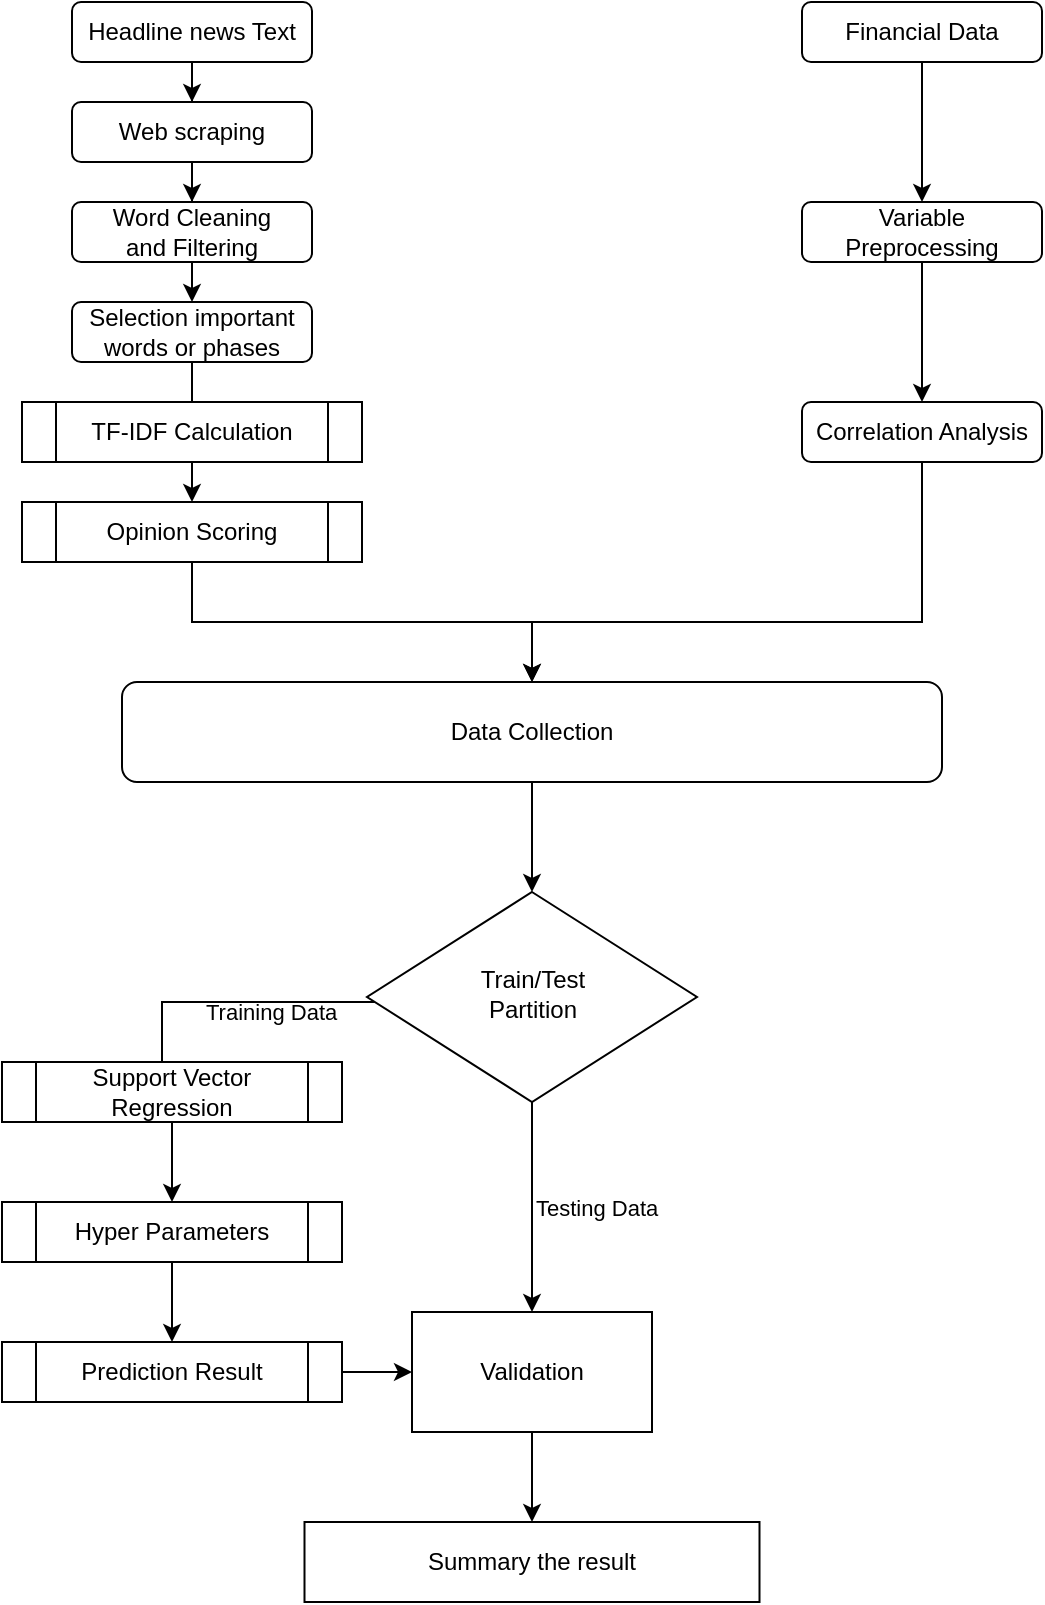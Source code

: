 <mxfile version="13.5.0" type="github">
  <diagram id="C5RBs43oDa-KdzZeNtuy" name="Page-1">
    <mxGraphModel dx="1113" dy="721" grid="1" gridSize="10" guides="1" tooltips="1" connect="1" arrows="1" fold="1" page="1" pageScale="1" pageWidth="827" pageHeight="1169" math="0" shadow="0">
      <root>
        <mxCell id="WIyWlLk6GJQsqaUBKTNV-0" />
        <mxCell id="WIyWlLk6GJQsqaUBKTNV-1" parent="WIyWlLk6GJQsqaUBKTNV-0" />
        <mxCell id="ynJpLnisetD2wEdVZjfM-9" style="edgeStyle=orthogonalEdgeStyle;rounded=0;orthogonalLoop=1;jettySize=auto;html=1;entryX=0.5;entryY=0;entryDx=0;entryDy=0;" edge="1" parent="WIyWlLk6GJQsqaUBKTNV-1" source="WIyWlLk6GJQsqaUBKTNV-3" target="ynJpLnisetD2wEdVZjfM-1">
          <mxGeometry relative="1" as="geometry" />
        </mxCell>
        <mxCell id="WIyWlLk6GJQsqaUBKTNV-3" value="Headline news Text" style="rounded=1;whiteSpace=wrap;html=1;fontSize=12;glass=0;strokeWidth=1;shadow=0;" parent="WIyWlLk6GJQsqaUBKTNV-1" vertex="1">
          <mxGeometry x="155" y="10" width="120" height="30" as="geometry" />
        </mxCell>
        <mxCell id="WIyWlLk6GJQsqaUBKTNV-8" value="Training Data" style="rounded=0;html=1;jettySize=auto;orthogonalLoop=1;fontSize=11;endArrow=block;endFill=0;endSize=8;strokeWidth=1;shadow=0;labelBackgroundColor=none;edgeStyle=orthogonalEdgeStyle;align=left;" parent="WIyWlLk6GJQsqaUBKTNV-1" source="WIyWlLk6GJQsqaUBKTNV-10" edge="1">
          <mxGeometry x="0.333" y="20" relative="1" as="geometry">
            <mxPoint as="offset" />
            <mxPoint x="200" y="570" as="targetPoint" />
            <Array as="points">
              <mxPoint x="200" y="510" />
            </Array>
          </mxGeometry>
        </mxCell>
        <mxCell id="ynJpLnisetD2wEdVZjfM-30" value="Testing Data" style="edgeStyle=orthogonalEdgeStyle;rounded=0;orthogonalLoop=1;jettySize=auto;html=1;align=left;" edge="1" parent="WIyWlLk6GJQsqaUBKTNV-1" source="WIyWlLk6GJQsqaUBKTNV-10" target="ynJpLnisetD2wEdVZjfM-35">
          <mxGeometry relative="1" as="geometry">
            <mxPoint x="385" y="650" as="targetPoint" />
            <Array as="points" />
          </mxGeometry>
        </mxCell>
        <mxCell id="WIyWlLk6GJQsqaUBKTNV-10" value="Train/Test&lt;br&gt;Partition" style="rhombus;whiteSpace=wrap;html=1;shadow=0;fontFamily=Helvetica;fontSize=12;align=center;strokeWidth=1;spacing=6;spacingTop=-4;" parent="WIyWlLk6GJQsqaUBKTNV-1" vertex="1">
          <mxGeometry x="302.5" y="455" width="165" height="105" as="geometry" />
        </mxCell>
        <mxCell id="ynJpLnisetD2wEdVZjfM-12" style="edgeStyle=orthogonalEdgeStyle;rounded=0;orthogonalLoop=1;jettySize=auto;html=1;" edge="1" parent="WIyWlLk6GJQsqaUBKTNV-1" source="ynJpLnisetD2wEdVZjfM-1" target="ynJpLnisetD2wEdVZjfM-3">
          <mxGeometry relative="1" as="geometry" />
        </mxCell>
        <mxCell id="ynJpLnisetD2wEdVZjfM-1" value="Web scraping" style="rounded=1;whiteSpace=wrap;html=1;" vertex="1" parent="WIyWlLk6GJQsqaUBKTNV-1">
          <mxGeometry x="155" y="60" width="120" height="30" as="geometry" />
        </mxCell>
        <mxCell id="ynJpLnisetD2wEdVZjfM-11" style="edgeStyle=orthogonalEdgeStyle;rounded=0;orthogonalLoop=1;jettySize=auto;html=1;exitX=0.5;exitY=1;exitDx=0;exitDy=0;entryX=0.5;entryY=0;entryDx=0;entryDy=0;" edge="1" parent="WIyWlLk6GJQsqaUBKTNV-1" source="ynJpLnisetD2wEdVZjfM-3" target="ynJpLnisetD2wEdVZjfM-10">
          <mxGeometry relative="1" as="geometry" />
        </mxCell>
        <mxCell id="ynJpLnisetD2wEdVZjfM-3" value="Word Cleaning&lt;br&gt;and Filtering" style="rounded=1;whiteSpace=wrap;html=1;" vertex="1" parent="WIyWlLk6GJQsqaUBKTNV-1">
          <mxGeometry x="155" y="110" width="120" height="30" as="geometry" />
        </mxCell>
        <mxCell id="ynJpLnisetD2wEdVZjfM-16" value="" style="edgeStyle=orthogonalEdgeStyle;rounded=0;orthogonalLoop=1;jettySize=auto;html=1;" edge="1" parent="WIyWlLk6GJQsqaUBKTNV-1" source="ynJpLnisetD2wEdVZjfM-10" target="ynJpLnisetD2wEdVZjfM-15">
          <mxGeometry relative="1" as="geometry" />
        </mxCell>
        <mxCell id="ynJpLnisetD2wEdVZjfM-10" value="Selection important words or phases" style="rounded=1;whiteSpace=wrap;html=1;" vertex="1" parent="WIyWlLk6GJQsqaUBKTNV-1">
          <mxGeometry x="155" y="160" width="120" height="30" as="geometry" />
        </mxCell>
        <mxCell id="ynJpLnisetD2wEdVZjfM-14" value="TF-IDF Calculation" style="shape=process;whiteSpace=wrap;html=1;backgroundOutline=1;" vertex="1" parent="WIyWlLk6GJQsqaUBKTNV-1">
          <mxGeometry x="130" y="210" width="170" height="30" as="geometry" />
        </mxCell>
        <mxCell id="ynJpLnisetD2wEdVZjfM-23" style="edgeStyle=orthogonalEdgeStyle;rounded=0;orthogonalLoop=1;jettySize=auto;html=1;exitX=0.5;exitY=1;exitDx=0;exitDy=0;" edge="1" parent="WIyWlLk6GJQsqaUBKTNV-1" source="ynJpLnisetD2wEdVZjfM-15" target="ynJpLnisetD2wEdVZjfM-17">
          <mxGeometry relative="1" as="geometry" />
        </mxCell>
        <mxCell id="ynJpLnisetD2wEdVZjfM-15" value="Opinion Scoring" style="shape=process;whiteSpace=wrap;html=1;backgroundOutline=1;" vertex="1" parent="WIyWlLk6GJQsqaUBKTNV-1">
          <mxGeometry x="130" y="260" width="170" height="30" as="geometry" />
        </mxCell>
        <mxCell id="ynJpLnisetD2wEdVZjfM-27" style="edgeStyle=orthogonalEdgeStyle;rounded=0;orthogonalLoop=1;jettySize=auto;html=1;entryX=0.5;entryY=0;entryDx=0;entryDy=0;" edge="1" parent="WIyWlLk6GJQsqaUBKTNV-1" source="ynJpLnisetD2wEdVZjfM-17" target="WIyWlLk6GJQsqaUBKTNV-10">
          <mxGeometry relative="1" as="geometry" />
        </mxCell>
        <mxCell id="ynJpLnisetD2wEdVZjfM-17" value="Data Collection" style="rounded=1;whiteSpace=wrap;html=1;" vertex="1" parent="WIyWlLk6GJQsqaUBKTNV-1">
          <mxGeometry x="180" y="350" width="410" height="50" as="geometry" />
        </mxCell>
        <mxCell id="ynJpLnisetD2wEdVZjfM-24" style="edgeStyle=orthogonalEdgeStyle;rounded=0;orthogonalLoop=1;jettySize=auto;html=1;" edge="1" parent="WIyWlLk6GJQsqaUBKTNV-1" source="ynJpLnisetD2wEdVZjfM-19" target="ynJpLnisetD2wEdVZjfM-21">
          <mxGeometry relative="1" as="geometry" />
        </mxCell>
        <mxCell id="ynJpLnisetD2wEdVZjfM-19" value="Financial Data" style="rounded=1;whiteSpace=wrap;html=1;fontSize=12;glass=0;strokeWidth=1;shadow=0;" vertex="1" parent="WIyWlLk6GJQsqaUBKTNV-1">
          <mxGeometry x="520" y="10" width="120" height="30" as="geometry" />
        </mxCell>
        <mxCell id="ynJpLnisetD2wEdVZjfM-25" style="edgeStyle=orthogonalEdgeStyle;rounded=0;orthogonalLoop=1;jettySize=auto;html=1;" edge="1" parent="WIyWlLk6GJQsqaUBKTNV-1" source="ynJpLnisetD2wEdVZjfM-21" target="ynJpLnisetD2wEdVZjfM-22">
          <mxGeometry relative="1" as="geometry" />
        </mxCell>
        <mxCell id="ynJpLnisetD2wEdVZjfM-21" value="Variable Preprocessing" style="rounded=1;whiteSpace=wrap;html=1;fontSize=12;glass=0;strokeWidth=1;shadow=0;" vertex="1" parent="WIyWlLk6GJQsqaUBKTNV-1">
          <mxGeometry x="520" y="110" width="120" height="30" as="geometry" />
        </mxCell>
        <mxCell id="ynJpLnisetD2wEdVZjfM-26" style="edgeStyle=orthogonalEdgeStyle;rounded=0;orthogonalLoop=1;jettySize=auto;html=1;entryX=0.5;entryY=0;entryDx=0;entryDy=0;" edge="1" parent="WIyWlLk6GJQsqaUBKTNV-1" source="ynJpLnisetD2wEdVZjfM-22" target="ynJpLnisetD2wEdVZjfM-17">
          <mxGeometry relative="1" as="geometry">
            <Array as="points">
              <mxPoint x="580" y="320" />
              <mxPoint x="385" y="320" />
            </Array>
          </mxGeometry>
        </mxCell>
        <mxCell id="ynJpLnisetD2wEdVZjfM-22" value="Correlation Analysis" style="rounded=1;whiteSpace=wrap;html=1;fontSize=12;glass=0;strokeWidth=1;shadow=0;" vertex="1" parent="WIyWlLk6GJQsqaUBKTNV-1">
          <mxGeometry x="520" y="210" width="120" height="30" as="geometry" />
        </mxCell>
        <mxCell id="ynJpLnisetD2wEdVZjfM-32" style="edgeStyle=orthogonalEdgeStyle;rounded=0;orthogonalLoop=1;jettySize=auto;html=1;" edge="1" parent="WIyWlLk6GJQsqaUBKTNV-1" source="ynJpLnisetD2wEdVZjfM-29" target="ynJpLnisetD2wEdVZjfM-31">
          <mxGeometry relative="1" as="geometry" />
        </mxCell>
        <mxCell id="ynJpLnisetD2wEdVZjfM-29" value="Support Vector Regression" style="shape=process;whiteSpace=wrap;html=1;backgroundOutline=1;" vertex="1" parent="WIyWlLk6GJQsqaUBKTNV-1">
          <mxGeometry x="120" y="540" width="170" height="30" as="geometry" />
        </mxCell>
        <mxCell id="ynJpLnisetD2wEdVZjfM-34" style="edgeStyle=orthogonalEdgeStyle;rounded=0;orthogonalLoop=1;jettySize=auto;html=1;entryX=0.5;entryY=0;entryDx=0;entryDy=0;" edge="1" parent="WIyWlLk6GJQsqaUBKTNV-1" source="ynJpLnisetD2wEdVZjfM-31" target="ynJpLnisetD2wEdVZjfM-33">
          <mxGeometry relative="1" as="geometry" />
        </mxCell>
        <mxCell id="ynJpLnisetD2wEdVZjfM-31" value="Hyper Parameters" style="shape=process;whiteSpace=wrap;html=1;backgroundOutline=1;" vertex="1" parent="WIyWlLk6GJQsqaUBKTNV-1">
          <mxGeometry x="120" y="610" width="170" height="30" as="geometry" />
        </mxCell>
        <mxCell id="ynJpLnisetD2wEdVZjfM-37" style="edgeStyle=orthogonalEdgeStyle;rounded=0;orthogonalLoop=1;jettySize=auto;html=1;" edge="1" parent="WIyWlLk6GJQsqaUBKTNV-1" source="ynJpLnisetD2wEdVZjfM-33" target="ynJpLnisetD2wEdVZjfM-35">
          <mxGeometry relative="1" as="geometry" />
        </mxCell>
        <mxCell id="ynJpLnisetD2wEdVZjfM-33" value="Prediction Result" style="shape=process;whiteSpace=wrap;html=1;backgroundOutline=1;" vertex="1" parent="WIyWlLk6GJQsqaUBKTNV-1">
          <mxGeometry x="120" y="680" width="170" height="30" as="geometry" />
        </mxCell>
        <mxCell id="ynJpLnisetD2wEdVZjfM-38" style="edgeStyle=orthogonalEdgeStyle;rounded=0;orthogonalLoop=1;jettySize=auto;html=1;" edge="1" parent="WIyWlLk6GJQsqaUBKTNV-1" source="ynJpLnisetD2wEdVZjfM-35">
          <mxGeometry relative="1" as="geometry">
            <mxPoint x="385" y="770" as="targetPoint" />
          </mxGeometry>
        </mxCell>
        <mxCell id="ynJpLnisetD2wEdVZjfM-35" value="Validation" style="rounded=0;whiteSpace=wrap;html=1;" vertex="1" parent="WIyWlLk6GJQsqaUBKTNV-1">
          <mxGeometry x="325" y="665" width="120" height="60" as="geometry" />
        </mxCell>
        <mxCell id="ynJpLnisetD2wEdVZjfM-39" value="Summary the result" style="rounded=0;whiteSpace=wrap;html=1;" vertex="1" parent="WIyWlLk6GJQsqaUBKTNV-1">
          <mxGeometry x="271.25" y="770" width="227.5" height="40" as="geometry" />
        </mxCell>
      </root>
    </mxGraphModel>
  </diagram>
</mxfile>
